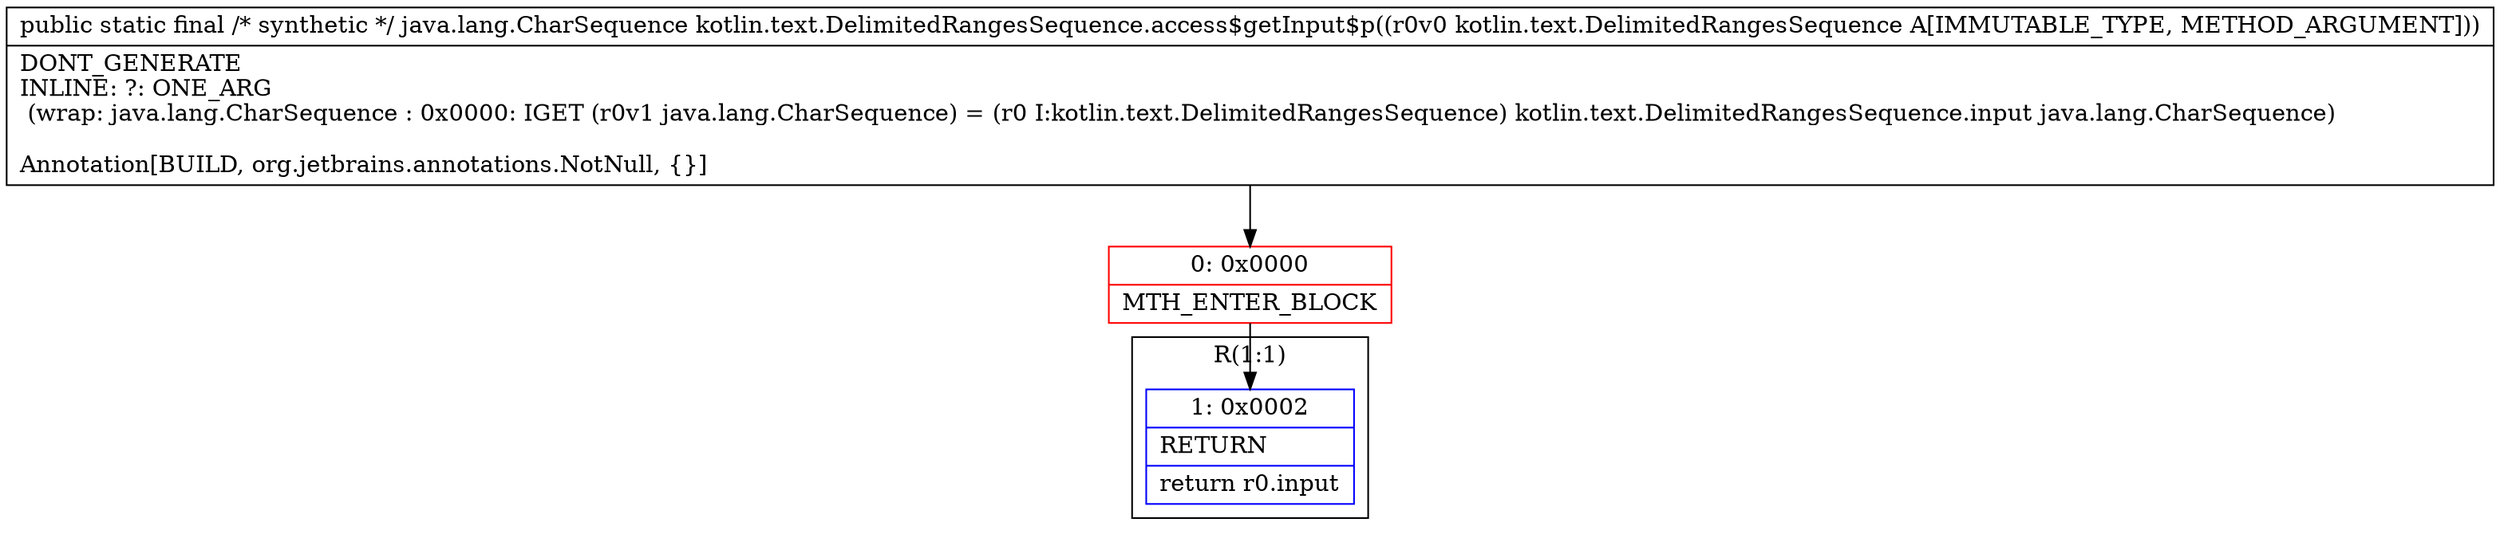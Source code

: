 digraph "CFG forkotlin.text.DelimitedRangesSequence.access$getInput$p(Lkotlin\/text\/DelimitedRangesSequence;)Ljava\/lang\/CharSequence;" {
subgraph cluster_Region_1415841643 {
label = "R(1:1)";
node [shape=record,color=blue];
Node_1 [shape=record,label="{1\:\ 0x0002|RETURN\l|return r0.input\l}"];
}
Node_0 [shape=record,color=red,label="{0\:\ 0x0000|MTH_ENTER_BLOCK\l}"];
MethodNode[shape=record,label="{public static final \/* synthetic *\/ java.lang.CharSequence kotlin.text.DelimitedRangesSequence.access$getInput$p((r0v0 kotlin.text.DelimitedRangesSequence A[IMMUTABLE_TYPE, METHOD_ARGUMENT]))  | DONT_GENERATE\lINLINE: ?: ONE_ARG  \l  (wrap: java.lang.CharSequence : 0x0000: IGET  (r0v1 java.lang.CharSequence) = (r0 I:kotlin.text.DelimitedRangesSequence) kotlin.text.DelimitedRangesSequence.input java.lang.CharSequence)\l\lAnnotation[BUILD, org.jetbrains.annotations.NotNull, \{\}]\l}"];
MethodNode -> Node_0;
Node_0 -> Node_1;
}

